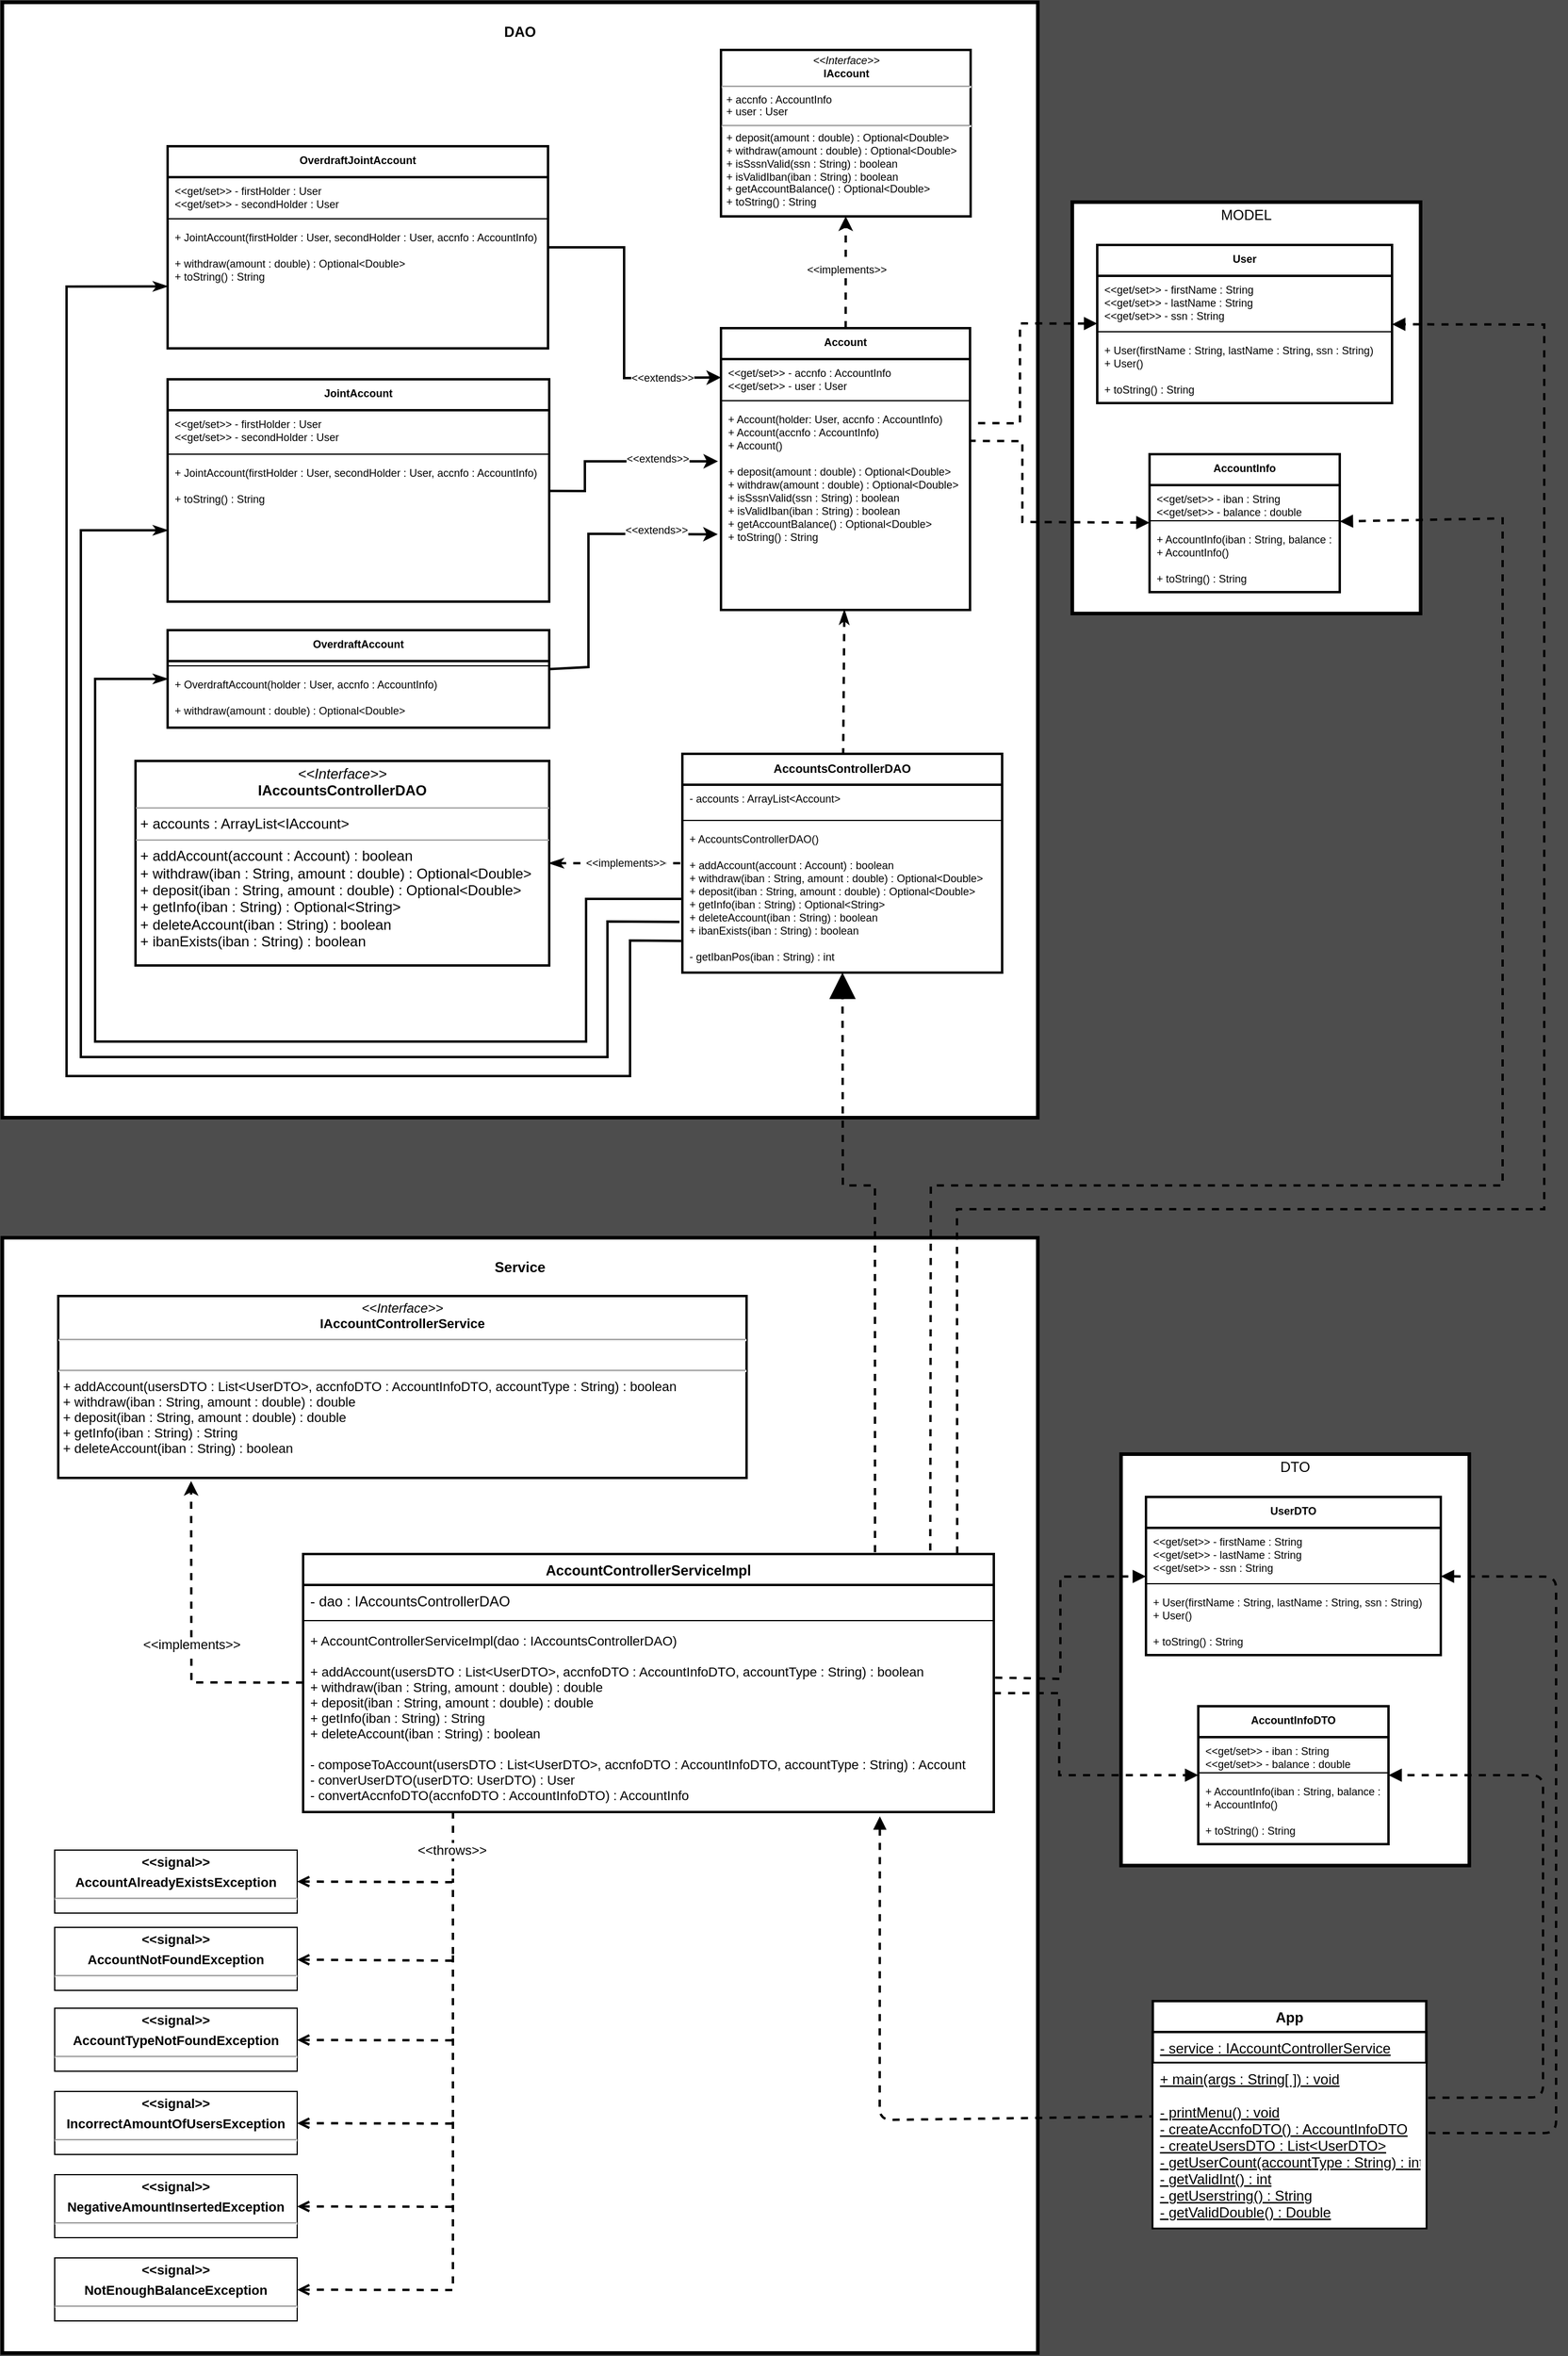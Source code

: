 <mxfile>
    <diagram id="LQdhCHWKUhrwh8P5VfjJ" name="Page-1">
        <mxGraphModel dx="848" dy="611" grid="0" gridSize="10" guides="1" tooltips="1" connect="1" arrows="1" fold="1" page="0" pageScale="1" pageWidth="827" pageHeight="1169" background="#4D4D4D" math="0" shadow="0">
            <root>
                <mxCell id="0"/>
                <mxCell id="1" parent="0"/>
                <mxCell id="64" value="&lt;p style=&quot;margin: 0px ; margin-top: 4px ; text-align: center&quot;&gt;MODEL&lt;/p&gt;" style="verticalAlign=top;align=left;overflow=fill;fontSize=12;fontFamily=Helvetica;html=1;strokeWidth=3;rounded=0;fillColor=default;" parent="1" vertex="1">
                    <mxGeometry x="886" y="188" width="293" height="346" as="geometry"/>
                </mxCell>
                <mxCell id="63" value="&lt;p style=&quot;margin: 0px ; margin-top: 4px ; text-align: center&quot;&gt;&lt;br&gt;&lt;b&gt;DAO&lt;/b&gt;&lt;/p&gt;" style="verticalAlign=top;align=left;overflow=fill;fontSize=12;fontFamily=Helvetica;html=1;strokeWidth=3;rounded=0;fillColor=default;" parent="1" vertex="1">
                    <mxGeometry x="-14" y="20" width="871" height="938" as="geometry"/>
                </mxCell>
                <mxCell id="2" value="&lt;p style=&quot;margin: 4px 0px 0px ; text-align: center ; font-size: 9px&quot;&gt;&lt;i style=&quot;font-size: 9px&quot;&gt;&amp;lt;&amp;lt;Interface&amp;gt;&amp;gt;&lt;/i&gt;&lt;br style=&quot;font-size: 9px&quot;&gt;&lt;b style=&quot;font-size: 9px&quot;&gt;IAccount&lt;/b&gt;&lt;/p&gt;&lt;hr style=&quot;font-size: 9px&quot;&gt;&lt;p style=&quot;margin: 0px 0px 0px 4px ; font-size: 9px&quot;&gt;+ accnfo : AccountInfo&lt;br style=&quot;font-size: 9px&quot;&gt;+ user : User&lt;/p&gt;&lt;hr style=&quot;font-size: 9px&quot;&gt;&lt;p style=&quot;margin: 0px 0px 0px 4px ; font-size: 9px&quot;&gt;+ deposit(amount : double) : Optional&amp;lt;Double&amp;gt;&lt;br style=&quot;font-size: 9px&quot;&gt;+ withdraw(amount : double) : Optional&amp;lt;Double&amp;gt;&lt;/p&gt;&lt;p style=&quot;margin: 0px 0px 0px 4px ; font-size: 9px&quot;&gt;+ isSssnValid(ssn : String) : boolean&lt;/p&gt;&lt;p style=&quot;margin: 0px 0px 0px 4px ; font-size: 9px&quot;&gt;+ isValidIban(iban : String) : boolean&lt;/p&gt;&lt;p style=&quot;margin: 0px 0px 0px 4px ; font-size: 9px&quot;&gt;+ getAccountBalance() : Optional&amp;lt;Double&amp;gt;&lt;/p&gt;&lt;p style=&quot;margin: 0px 0px 0px 4px ; font-size: 9px&quot;&gt;+ toString() : String&lt;/p&gt;" style="verticalAlign=top;align=left;overflow=fill;fontSize=9;fontFamily=Helvetica;html=1;strokeWidth=2;rounded=0;" parent="1" vertex="1">
                    <mxGeometry x="590.5" y="60" width="210" height="140" as="geometry"/>
                </mxCell>
                <mxCell id="7" style="edgeStyle=none;html=1;fontSize=9;dashed=1;strokeWidth=2;rounded=0;" parent="1" source="3" target="2" edge="1">
                    <mxGeometry relative="1" as="geometry"/>
                </mxCell>
                <mxCell id="19" value="&amp;lt;&amp;lt;implements&amp;gt;&amp;gt;" style="edgeLabel;html=1;align=center;verticalAlign=middle;resizable=0;points=[];fontSize=9;rounded=0;" parent="7" vertex="1" connectable="0">
                    <mxGeometry x="0.352" y="-1" relative="1" as="geometry">
                        <mxPoint x="-1" y="14" as="offset"/>
                    </mxGeometry>
                </mxCell>
                <mxCell id="72" style="edgeStyle=none;html=1;fontSize=9;startArrow=classicThin;startFill=1;endArrow=none;endFill=0;strokeWidth=2;rounded=0;dashed=1;" parent="1" source="3" target="67" edge="1">
                    <mxGeometry relative="1" as="geometry"/>
                </mxCell>
                <mxCell id="3" value="Account" style="swimlane;fontStyle=1;align=center;verticalAlign=top;childLayout=stackLayout;horizontal=1;startSize=26;horizontalStack=0;resizeParent=1;resizeParentMax=0;resizeLast=0;collapsible=1;marginBottom=0;fontSize=9;strokeWidth=2;rounded=0;" parent="1" vertex="1">
                    <mxGeometry x="590.5" y="294" width="209.5" height="237" as="geometry"/>
                </mxCell>
                <mxCell id="4" value="&lt;&lt;get/set&gt;&gt; - accnfo : AccountInfo&#10;&lt;&lt;get/set&gt;&gt; - user : User" style="text;strokeColor=none;fillColor=none;align=left;verticalAlign=top;spacingLeft=4;spacingRight=4;overflow=hidden;rotatable=0;points=[[0,0.5],[1,0.5]];portConstraint=eastwest;fontSize=9;rounded=0;" parent="3" vertex="1">
                    <mxGeometry y="26" width="209.5" height="31" as="geometry"/>
                </mxCell>
                <mxCell id="5" value="" style="line;strokeWidth=1;fillColor=none;align=left;verticalAlign=middle;spacingTop=-1;spacingLeft=3;spacingRight=3;rotatable=0;labelPosition=right;points=[];portConstraint=eastwest;fontSize=9;rounded=0;" parent="3" vertex="1">
                    <mxGeometry y="57" width="209.5" height="8" as="geometry"/>
                </mxCell>
                <mxCell id="6" value="+ Account(holder: User, accnfo : AccountInfo)&#10;+ Account(accnfo : AccountInfo)&#10;+ Account()&#10;&#10;+ deposit(amount : double) : Optional&lt;Double&gt;&#10;+ withdraw(amount : double) : Optional&lt;Double&gt;&#10;+ isSssnValid(ssn : String) : boolean&#10;+ isValidIban(iban : String) : boolean&#10;+ getAccountBalance() : Optional&lt;Double&gt;&#10;+ toString() : String" style="text;strokeColor=none;fillColor=none;align=left;verticalAlign=top;spacingLeft=4;spacingRight=4;overflow=hidden;rotatable=0;points=[[0,0.5],[1,0.5]];portConstraint=eastwest;fontSize=9;rounded=0;" parent="3" vertex="1">
                    <mxGeometry y="65" width="209.5" height="172" as="geometry"/>
                </mxCell>
                <mxCell id="12" style="edgeStyle=none;html=1;fontSize=9;entryX=-0.013;entryY=0.63;entryDx=0;entryDy=0;entryPerimeter=0;strokeWidth=2;rounded=0;" parent="1" source="8" target="6" edge="1">
                    <mxGeometry relative="1" as="geometry">
                        <Array as="points">
                            <mxPoint x="479" y="579"/>
                            <mxPoint x="479" y="467"/>
                        </Array>
                    </mxGeometry>
                </mxCell>
                <mxCell id="20" value="&amp;lt;&amp;lt;extends&amp;gt;&amp;gt;" style="edgeLabel;html=1;align=center;verticalAlign=middle;resizable=0;points=[];fontSize=9;rounded=0;" parent="12" vertex="1" connectable="0">
                    <mxGeometry x="-0.248" y="-1" relative="1" as="geometry">
                        <mxPoint x="56" y="-53" as="offset"/>
                    </mxGeometry>
                </mxCell>
                <mxCell id="77" style="edgeStyle=none;html=1;fontSize=9;startArrow=classicThin;startFill=1;endArrow=none;endFill=0;entryX=0;entryY=0.5;entryDx=0;entryDy=0;strokeWidth=2;rounded=0;" parent="1" source="8" target="70" edge="1">
                    <mxGeometry relative="1" as="geometry">
                        <Array as="points">
                            <mxPoint x="64" y="589"/>
                            <mxPoint x="64" y="894"/>
                            <mxPoint x="477" y="894"/>
                            <mxPoint x="477" y="774"/>
                        </Array>
                    </mxGeometry>
                </mxCell>
                <mxCell id="8" value="OverdraftAccount" style="swimlane;fontStyle=1;align=center;verticalAlign=top;childLayout=stackLayout;horizontal=1;startSize=26;horizontalStack=0;resizeParent=1;resizeParentMax=0;resizeLast=0;collapsible=1;marginBottom=0;fontSize=9;strokeWidth=2;rounded=0;" parent="1" vertex="1">
                    <mxGeometry x="125" y="548" width="321" height="82" as="geometry"/>
                </mxCell>
                <mxCell id="10" value="" style="line;strokeWidth=1;fillColor=none;align=left;verticalAlign=middle;spacingTop=-1;spacingLeft=3;spacingRight=3;rotatable=0;labelPosition=right;points=[];portConstraint=eastwest;fontSize=9;rounded=0;" parent="8" vertex="1">
                    <mxGeometry y="26" width="321" height="8" as="geometry"/>
                </mxCell>
                <mxCell id="11" value="+ OverdraftAccount(holder : User, accnfo : AccountInfo)&#10;&#10;+ withdraw(amount : double) : Optional&lt;Double&gt;" style="text;strokeColor=none;fillColor=none;align=left;verticalAlign=top;spacingLeft=4;spacingRight=4;overflow=hidden;rotatable=0;points=[[0,0.5],[1,0.5]];portConstraint=eastwest;fontSize=9;rounded=0;" parent="8" vertex="1">
                    <mxGeometry y="34" width="321" height="48" as="geometry"/>
                </mxCell>
                <mxCell id="32" style="edgeStyle=none;html=1;fontSize=9;strokeWidth=2;rounded=0;" parent="1" source="28" edge="1">
                    <mxGeometry relative="1" as="geometry">
                        <mxPoint x="588" y="406" as="targetPoint"/>
                        <Array as="points">
                            <mxPoint x="476" y="431"/>
                            <mxPoint x="476" y="406"/>
                        </Array>
                    </mxGeometry>
                </mxCell>
                <mxCell id="33" value="&amp;lt;&amp;lt;extends&amp;gt;&amp;gt;" style="edgeLabel;html=1;align=center;verticalAlign=middle;resizable=0;points=[];fontSize=9;rounded=0;" parent="32" vertex="1" connectable="0">
                    <mxGeometry x="0.153" y="-1" relative="1" as="geometry">
                        <mxPoint x="19" y="-3" as="offset"/>
                    </mxGeometry>
                </mxCell>
                <mxCell id="28" value="JointAccount" style="swimlane;fontStyle=1;align=center;verticalAlign=top;childLayout=stackLayout;horizontal=1;startSize=26;horizontalStack=0;resizeParent=1;resizeParentMax=0;resizeLast=0;collapsible=1;marginBottom=0;fontSize=9;strokeWidth=2;rounded=0;" parent="1" vertex="1">
                    <mxGeometry x="125" y="337" width="321" height="187" as="geometry"/>
                </mxCell>
                <mxCell id="29" value="&lt;&lt;get/set&gt;&gt; - firstHolder : User&#10;&lt;&lt;get/set&gt;&gt; - secondHolder : User" style="text;strokeColor=none;fillColor=none;align=left;verticalAlign=top;spacingLeft=4;spacingRight=4;overflow=hidden;rotatable=0;points=[[0,0.5],[1,0.5]];portConstraint=eastwest;fontSize=9;rounded=0;" parent="28" vertex="1">
                    <mxGeometry y="26" width="321" height="33" as="geometry"/>
                </mxCell>
                <mxCell id="30" value="" style="line;strokeWidth=1;fillColor=none;align=left;verticalAlign=middle;spacingTop=-1;spacingLeft=3;spacingRight=3;rotatable=0;labelPosition=right;points=[];portConstraint=eastwest;fontSize=9;rounded=0;" parent="28" vertex="1">
                    <mxGeometry y="59" width="321" height="8" as="geometry"/>
                </mxCell>
                <mxCell id="31" value="+ JointAccount(firstHolder : User, secondHolder : User, accnfo : AccountInfo)&#10;&#10;+ toString() : String" style="text;strokeColor=none;fillColor=none;align=left;verticalAlign=top;spacingLeft=4;spacingRight=4;overflow=hidden;rotatable=0;points=[[0,0.5],[1,0.5]];portConstraint=eastwest;fontSize=9;rounded=0;" parent="28" vertex="1">
                    <mxGeometry y="67" width="321" height="120" as="geometry"/>
                </mxCell>
                <mxCell id="38" style="edgeStyle=none;html=1;fontSize=9;entryX=0;entryY=0.5;entryDx=0;entryDy=0;strokeWidth=2;rounded=0;" parent="1" source="34" target="4" edge="1">
                    <mxGeometry relative="1" as="geometry">
                        <Array as="points">
                            <mxPoint x="509" y="226"/>
                            <mxPoint x="509" y="336"/>
                        </Array>
                    </mxGeometry>
                </mxCell>
                <mxCell id="39" value="&amp;lt;&amp;lt;extends&amp;gt;&amp;gt;" style="edgeLabel;html=1;align=center;verticalAlign=middle;resizable=0;points=[];fontSize=9;rounded=0;" parent="38" vertex="1" connectable="0">
                    <mxGeometry x="0.26" y="2" relative="1" as="geometry">
                        <mxPoint x="30" y="13" as="offset"/>
                    </mxGeometry>
                </mxCell>
                <mxCell id="34" value="OverdraftJointAccount" style="swimlane;fontStyle=1;align=center;verticalAlign=top;childLayout=stackLayout;horizontal=1;startSize=26;horizontalStack=0;resizeParent=1;resizeParentMax=0;resizeLast=0;collapsible=1;marginBottom=0;fontSize=9;strokeWidth=2;rounded=0;" parent="1" vertex="1">
                    <mxGeometry x="125" y="141" width="320" height="170" as="geometry"/>
                </mxCell>
                <mxCell id="35" value="&lt;&lt;get/set&gt;&gt; - firstHolder : User&#10;&lt;&lt;get/set&gt;&gt; - secondHolder : User" style="text;strokeColor=none;fillColor=none;align=left;verticalAlign=top;spacingLeft=4;spacingRight=4;overflow=hidden;rotatable=0;points=[[0,0.5],[1,0.5]];portConstraint=eastwest;fontSize=9;rounded=0;" parent="34" vertex="1">
                    <mxGeometry y="26" width="320" height="31" as="geometry"/>
                </mxCell>
                <mxCell id="36" value="" style="line;strokeWidth=1;fillColor=none;align=left;verticalAlign=middle;spacingTop=-1;spacingLeft=3;spacingRight=3;rotatable=0;labelPosition=right;points=[];portConstraint=eastwest;fontSize=9;rounded=0;" parent="34" vertex="1">
                    <mxGeometry y="57" width="320" height="8" as="geometry"/>
                </mxCell>
                <mxCell id="37" value="+ JointAccount(firstHolder : User, secondHolder : User, accnfo : AccountInfo)&#10;&#10;+ withdraw(amount : double) : Optional&lt;Double&gt;&#10;+ toString() : String" style="text;strokeColor=none;fillColor=none;align=left;verticalAlign=top;spacingLeft=4;spacingRight=4;overflow=hidden;rotatable=0;points=[[0,0.5],[1,0.5]];portConstraint=eastwest;fontSize=9;rounded=0;" parent="34" vertex="1">
                    <mxGeometry y="65" width="320" height="105" as="geometry"/>
                </mxCell>
                <mxCell id="55" style="edgeStyle=none;html=1;fontSize=9;entryX=1.002;entryY=0.173;entryDx=0;entryDy=0;entryPerimeter=0;endArrow=none;endFill=0;startArrow=block;startFill=1;strokeWidth=2;rounded=0;dashed=1;" parent="1" source="51" target="6" edge="1">
                    <mxGeometry relative="1" as="geometry">
                        <Array as="points">
                            <mxPoint x="844" y="457"/>
                            <mxPoint x="844" y="389"/>
                        </Array>
                    </mxGeometry>
                </mxCell>
                <mxCell id="51" value="AccountInfo" style="swimlane;fontStyle=1;align=center;verticalAlign=top;childLayout=stackLayout;horizontal=1;startSize=26;horizontalStack=0;resizeParent=1;resizeParentMax=0;resizeLast=0;collapsible=1;marginBottom=0;fontSize=9;strokeWidth=2;rounded=0;" parent="1" vertex="1">
                    <mxGeometry x="951" y="400" width="160" height="116" as="geometry"/>
                </mxCell>
                <mxCell id="52" value="&lt;&lt;get/set&gt;&gt; - iban : String&#10;&lt;&lt;get/set&gt;&gt; - balance : double" style="text;strokeColor=none;fillColor=none;align=left;verticalAlign=top;spacingLeft=4;spacingRight=4;overflow=hidden;rotatable=0;points=[[0,0.5],[1,0.5]];portConstraint=eastwest;fontSize=9;rounded=0;" parent="51" vertex="1">
                    <mxGeometry y="26" width="160" height="26" as="geometry"/>
                </mxCell>
                <mxCell id="53" value="" style="line;strokeWidth=1;fillColor=none;align=left;verticalAlign=middle;spacingTop=-1;spacingLeft=3;spacingRight=3;rotatable=0;labelPosition=right;points=[];portConstraint=eastwest;fontSize=9;rounded=0;" parent="51" vertex="1">
                    <mxGeometry y="52" width="160" height="8" as="geometry"/>
                </mxCell>
                <mxCell id="54" value="+ AccountInfo(iban : String, balance : double)&#10;+ AccountInfo()&#10;&#10;+ toString() : String" style="text;strokeColor=none;fillColor=none;align=left;verticalAlign=top;spacingLeft=4;spacingRight=4;overflow=hidden;rotatable=0;points=[[0,0.5],[1,0.5]];portConstraint=eastwest;fontSize=9;rounded=0;" parent="51" vertex="1">
                    <mxGeometry y="60" width="160" height="56" as="geometry"/>
                </mxCell>
                <mxCell id="60" style="edgeStyle=none;html=1;fontSize=9;entryX=1.007;entryY=0.086;entryDx=0;entryDy=0;entryPerimeter=0;endArrow=none;endFill=0;startArrow=block;startFill=1;strokeWidth=2;rounded=0;dashed=1;" parent="1" source="56" target="6" edge="1">
                    <mxGeometry relative="1" as="geometry">
                        <Array as="points">
                            <mxPoint x="842" y="290"/>
                            <mxPoint x="842" y="374"/>
                        </Array>
                    </mxGeometry>
                </mxCell>
                <mxCell id="56" value="User" style="swimlane;fontStyle=1;align=center;verticalAlign=top;childLayout=stackLayout;horizontal=1;startSize=26;horizontalStack=0;resizeParent=1;resizeParentMax=0;resizeLast=0;collapsible=1;marginBottom=0;fontSize=9;strokeWidth=2;rounded=0;" parent="1" vertex="1">
                    <mxGeometry x="907" y="224" width="248" height="133" as="geometry"/>
                </mxCell>
                <mxCell id="57" value="&lt;&lt;get/set&gt;&gt; - firstName : String&#10;&lt;&lt;get/set&gt;&gt; - lastName : String&#10;&lt;&lt;get/set&gt;&gt; - ssn : String" style="text;strokeColor=none;fillColor=none;align=left;verticalAlign=top;spacingLeft=4;spacingRight=4;overflow=hidden;rotatable=0;points=[[0,0.5],[1,0.5]];portConstraint=eastwest;fontSize=9;rounded=0;" parent="56" vertex="1">
                    <mxGeometry y="26" width="248" height="43" as="geometry"/>
                </mxCell>
                <mxCell id="58" value="" style="line;strokeWidth=1;fillColor=none;align=left;verticalAlign=middle;spacingTop=-1;spacingLeft=3;spacingRight=3;rotatable=0;labelPosition=right;points=[];portConstraint=eastwest;fontSize=9;rounded=0;" parent="56" vertex="1">
                    <mxGeometry y="69" width="248" height="8" as="geometry"/>
                </mxCell>
                <mxCell id="59" value="+ User(firstName : String, lastName : String, ssn : String)&#10;+ User()&#10;&#10;+ toString() : String" style="text;strokeColor=none;fillColor=none;align=left;verticalAlign=top;spacingLeft=4;spacingRight=4;overflow=hidden;rotatable=0;points=[[0,0.5],[1,0.5]];portConstraint=eastwest;fontSize=9;rounded=0;" parent="56" vertex="1">
                    <mxGeometry y="77" width="248" height="56" as="geometry"/>
                </mxCell>
                <mxCell id="73" style="edgeStyle=none;html=1;fontSize=9;startArrow=classicThin;startFill=1;endArrow=none;endFill=0;dashed=1;strokeWidth=2;rounded=0;" parent="1" source="66" target="67" edge="1">
                    <mxGeometry relative="1" as="geometry"/>
                </mxCell>
                <mxCell id="74" value="&amp;lt;&amp;lt;implements&amp;gt;&amp;gt;" style="edgeLabel;html=1;align=center;verticalAlign=middle;resizable=0;points=[];fontSize=9;rounded=0;" parent="73" vertex="1" connectable="0">
                    <mxGeometry x="-0.127" y="1" relative="1" as="geometry">
                        <mxPoint x="15" y="1" as="offset"/>
                    </mxGeometry>
                </mxCell>
                <mxCell id="66" value="&lt;p style=&quot;margin: 0px ; margin-top: 4px ; text-align: center&quot;&gt;&lt;i&gt;&amp;lt;&amp;lt;Interface&amp;gt;&amp;gt;&lt;/i&gt;&lt;br&gt;&lt;b&gt;IAccountsControllerDAO&lt;/b&gt;&lt;/p&gt;&lt;hr size=&quot;1&quot;&gt;&lt;p style=&quot;margin: 0px ; margin-left: 4px&quot;&gt;+ accounts : ArrayList&amp;lt;IAccount&amp;gt;&lt;/p&gt;&lt;hr size=&quot;1&quot;&gt;&lt;p style=&quot;margin: 0px ; margin-left: 4px&quot;&gt;+ addAccount(account : Account) : boolean&lt;/p&gt;&lt;p style=&quot;margin: 0px 0px 0px 4px&quot;&gt;+ withdraw(iban : String, amount : double) : Optional&amp;lt;Double&amp;gt;&lt;/p&gt;&lt;p style=&quot;margin: 0px 0px 0px 4px&quot;&gt;+ deposit(iban : String, amount : double) : Optional&amp;lt;Double&amp;gt;&lt;/p&gt;&lt;p style=&quot;margin: 0px 0px 0px 4px&quot;&gt;+ getInfo(iban : String) : Optional&amp;lt;String&amp;gt;&lt;/p&gt;&lt;p style=&quot;margin: 0px 0px 0px 4px&quot;&gt;+ deleteAccount(iban : String) : boolean&lt;/p&gt;&lt;p style=&quot;margin: 0px 0px 0px 4px&quot;&gt;+ ibanExists(iban : String) : boolean&lt;/p&gt;" style="verticalAlign=top;align=left;overflow=fill;fontSize=12;fontFamily=Helvetica;html=1;strokeWidth=2;rounded=0;" parent="1" vertex="1">
                    <mxGeometry x="98" y="658" width="348" height="172" as="geometry"/>
                </mxCell>
                <mxCell id="67" value="AccountsControllerDAO" style="swimlane;fontStyle=1;align=center;verticalAlign=top;childLayout=stackLayout;horizontal=1;startSize=26;horizontalStack=0;resizeParent=1;resizeParentMax=0;resizeLast=0;collapsible=1;marginBottom=0;fontSize=10;strokeWidth=2;rounded=0;" parent="1" vertex="1">
                    <mxGeometry x="558" y="652" width="269" height="184" as="geometry">
                        <mxRectangle x="558" y="652" width="143" height="26" as="alternateBounds"/>
                    </mxGeometry>
                </mxCell>
                <mxCell id="68" value="- accounts : ArrayList&lt;Account&gt;" style="text;strokeColor=none;fillColor=none;align=left;verticalAlign=top;spacingLeft=4;spacingRight=4;overflow=hidden;rotatable=0;points=[[0,0.5],[1,0.5]];portConstraint=eastwest;fontSize=9;rounded=0;" parent="67" vertex="1">
                    <mxGeometry y="26" width="269" height="26" as="geometry"/>
                </mxCell>
                <mxCell id="69" value="" style="line;strokeWidth=1;fillColor=none;align=left;verticalAlign=middle;spacingTop=-1;spacingLeft=3;spacingRight=3;rotatable=0;labelPosition=right;points=[];portConstraint=eastwest;fontSize=9;rounded=0;" parent="67" vertex="1">
                    <mxGeometry y="52" width="269" height="8" as="geometry"/>
                </mxCell>
                <mxCell id="70" value="+ AccountsControllerDAO()&#10;&#10;+ addAccount(account : Account) : boolean&#10;+ withdraw(iban : String, amount : double) : Optional&lt;Double&gt;&#10;+ deposit(iban : String, amount : double) : Optional&lt;Double&gt;&#10;+ getInfo(iban : String) : Optional&lt;String&gt;&#10;+ deleteAccount(iban : String) : boolean&#10;+ ibanExists(iban : String) : boolean&#10;&#10;- getIbanPos(iban : String) : int" style="text;strokeColor=none;fillColor=none;align=left;verticalAlign=top;spacingLeft=4;spacingRight=4;overflow=hidden;rotatable=0;points=[[0,0.5],[1,0.5]];portConstraint=eastwest;fontSize=9;rounded=0;" parent="67" vertex="1">
                    <mxGeometry y="60" width="269" height="124" as="geometry"/>
                </mxCell>
                <mxCell id="75" style="edgeStyle=none;html=1;fontSize=9;startArrow=classicThin;startFill=1;endArrow=none;endFill=0;entryX=-0.004;entryY=0.785;entryDx=0;entryDy=0;entryPerimeter=0;strokeWidth=2;rounded=0;" parent="1" source="37" target="70" edge="1">
                    <mxGeometry relative="1" as="geometry">
                        <mxPoint x="-122.244" y="242.346" as="targetPoint"/>
                        <Array as="points">
                            <mxPoint x="40" y="259"/>
                            <mxPoint x="40" y="923"/>
                            <mxPoint x="285" y="923"/>
                            <mxPoint x="514" y="923"/>
                            <mxPoint x="514" y="809"/>
                        </Array>
                    </mxGeometry>
                </mxCell>
                <mxCell id="76" style="edgeStyle=none;html=1;fontSize=9;startArrow=classicThin;startFill=1;endArrow=none;endFill=0;entryX=-0.009;entryY=0.656;entryDx=0;entryDy=0;entryPerimeter=0;strokeWidth=2;rounded=0;" parent="1" source="31" target="70" edge="1">
                    <mxGeometry relative="1" as="geometry">
                        <Array as="points">
                            <mxPoint x="52" y="464"/>
                            <mxPoint x="52" y="907"/>
                            <mxPoint x="495" y="907"/>
                            <mxPoint x="495" y="793"/>
                        </Array>
                    </mxGeometry>
                </mxCell>
                <mxCell id="78" value="&lt;p style=&quot;margin: 0px ; margin-top: 4px ; text-align: center&quot;&gt;DTO&lt;/p&gt;" style="verticalAlign=top;align=left;overflow=fill;fontSize=12;fontFamily=Helvetica;html=1;strokeWidth=3;rounded=0;fillColor=default;" parent="1" vertex="1">
                    <mxGeometry x="927" y="1241" width="293" height="346" as="geometry"/>
                </mxCell>
                <mxCell id="79" value="AccountInfoDTO" style="swimlane;fontStyle=1;align=center;verticalAlign=top;childLayout=stackLayout;horizontal=1;startSize=26;horizontalStack=0;resizeParent=1;resizeParentMax=0;resizeLast=0;collapsible=1;marginBottom=0;fontSize=9;strokeWidth=2;rounded=0;" parent="1" vertex="1">
                    <mxGeometry x="992" y="1453" width="160" height="116" as="geometry"/>
                </mxCell>
                <mxCell id="80" value="&lt;&lt;get/set&gt;&gt; - iban : String&#10;&lt;&lt;get/set&gt;&gt; - balance : double" style="text;strokeColor=none;fillColor=none;align=left;verticalAlign=top;spacingLeft=4;spacingRight=4;overflow=hidden;rotatable=0;points=[[0,0.5],[1,0.5]];portConstraint=eastwest;fontSize=9;rounded=0;" parent="79" vertex="1">
                    <mxGeometry y="26" width="160" height="26" as="geometry"/>
                </mxCell>
                <mxCell id="81" value="" style="line;strokeWidth=1;fillColor=none;align=left;verticalAlign=middle;spacingTop=-1;spacingLeft=3;spacingRight=3;rotatable=0;labelPosition=right;points=[];portConstraint=eastwest;fontSize=9;rounded=0;" parent="79" vertex="1">
                    <mxGeometry y="52" width="160" height="8" as="geometry"/>
                </mxCell>
                <mxCell id="82" value="+ AccountInfo(iban : String, balance : double)&#10;+ AccountInfo()&#10;&#10;+ toString() : String" style="text;strokeColor=none;fillColor=none;align=left;verticalAlign=top;spacingLeft=4;spacingRight=4;overflow=hidden;rotatable=0;points=[[0,0.5],[1,0.5]];portConstraint=eastwest;fontSize=9;rounded=0;" parent="79" vertex="1">
                    <mxGeometry y="60" width="160" height="56" as="geometry"/>
                </mxCell>
                <mxCell id="83" value="UserDTO" style="swimlane;fontStyle=1;align=center;verticalAlign=top;childLayout=stackLayout;horizontal=1;startSize=26;horizontalStack=0;resizeParent=1;resizeParentMax=0;resizeLast=0;collapsible=1;marginBottom=0;fontSize=9;strokeWidth=2;rounded=0;" parent="1" vertex="1">
                    <mxGeometry x="948" y="1277" width="248" height="133" as="geometry"/>
                </mxCell>
                <mxCell id="84" value="&lt;&lt;get/set&gt;&gt; - firstName : String&#10;&lt;&lt;get/set&gt;&gt; - lastName : String&#10;&lt;&lt;get/set&gt;&gt; - ssn : String" style="text;strokeColor=none;fillColor=none;align=left;verticalAlign=top;spacingLeft=4;spacingRight=4;overflow=hidden;rotatable=0;points=[[0,0.5],[1,0.5]];portConstraint=eastwest;fontSize=9;rounded=0;" parent="83" vertex="1">
                    <mxGeometry y="26" width="248" height="43" as="geometry"/>
                </mxCell>
                <mxCell id="85" value="" style="line;strokeWidth=1;fillColor=none;align=left;verticalAlign=middle;spacingTop=-1;spacingLeft=3;spacingRight=3;rotatable=0;labelPosition=right;points=[];portConstraint=eastwest;fontSize=9;rounded=0;" parent="83" vertex="1">
                    <mxGeometry y="69" width="248" height="8" as="geometry"/>
                </mxCell>
                <mxCell id="86" value="+ User(firstName : String, lastName : String, ssn : String)&#10;+ User()&#10;&#10;+ toString() : String" style="text;strokeColor=none;fillColor=none;align=left;verticalAlign=top;spacingLeft=4;spacingRight=4;overflow=hidden;rotatable=0;points=[[0,0.5],[1,0.5]];portConstraint=eastwest;fontSize=9;rounded=0;" parent="83" vertex="1">
                    <mxGeometry y="77" width="248" height="56" as="geometry"/>
                </mxCell>
                <mxCell id="87" value="&lt;p style=&quot;margin: 0px ; margin-top: 4px ; text-align: center&quot;&gt;&lt;br&gt;&lt;b&gt;Service&lt;/b&gt;&lt;/p&gt;" style="verticalAlign=top;align=left;overflow=fill;fontSize=12;fontFamily=Helvetica;html=1;strokeWidth=3;rounded=0;fillColor=default;" parent="1" vertex="1">
                    <mxGeometry x="-14" y="1059" width="871" height="938" as="geometry"/>
                </mxCell>
                <mxCell id="91" value="&lt;p style=&quot;margin: 4px 0px 0px; text-align: center; font-size: 11px;&quot;&gt;&lt;i style=&quot;font-size: 11px;&quot;&gt;&amp;lt;&amp;lt;Interface&amp;gt;&amp;gt;&lt;/i&gt;&lt;br style=&quot;font-size: 11px;&quot;&gt;&lt;b style=&quot;font-size: 11px;&quot;&gt;IAccountControllerService&lt;/b&gt;&lt;/p&gt;&lt;hr style=&quot;font-size: 11px;&quot;&gt;&lt;p style=&quot;margin: 0px 0px 0px 4px; font-size: 11px;&quot;&gt;&lt;br style=&quot;font-size: 11px;&quot;&gt;&lt;/p&gt;&lt;hr style=&quot;font-size: 11px;&quot;&gt;&lt;p style=&quot;margin: 0px 0px 0px 4px; font-size: 11px;&quot;&gt;+ addAccount(usersDTO : List&amp;lt;UserDTO&amp;gt;, accnfoDTO : AccountInfoDTO, accountType : String) : boolean&lt;/p&gt;&lt;p style=&quot;margin: 0px 0px 0px 4px; font-size: 11px;&quot;&gt;+ withdraw(iban : String, amount : double) : double&lt;/p&gt;&lt;p style=&quot;margin: 0px 0px 0px 4px; font-size: 11px;&quot;&gt;+ deposit(iban : String, amount : double) : double&lt;/p&gt;&lt;p style=&quot;margin: 0px 0px 0px 4px; font-size: 11px;&quot;&gt;+ getInfo(iban : String) : String&lt;/p&gt;&lt;p style=&quot;margin: 0px 0px 0px 4px; font-size: 11px;&quot;&gt;+ deleteAccount(iban : String) : boolean&lt;br style=&quot;font-size: 11px;&quot;&gt;&lt;/p&gt;" style="verticalAlign=top;align=left;overflow=fill;fontSize=11;fontFamily=Helvetica;html=1;strokeWidth=2;rounded=0;" parent="1" vertex="1">
                    <mxGeometry x="33" y="1108" width="579" height="153" as="geometry"/>
                </mxCell>
                <mxCell id="96" style="edgeStyle=none;html=1;dashed=1;entryX=0.193;entryY=1.017;entryDx=0;entryDy=0;entryPerimeter=0;strokeWidth=2;rounded=0;" parent="1" source="92" target="91" edge="1">
                    <mxGeometry relative="1" as="geometry">
                        <Array as="points">
                            <mxPoint x="145" y="1433"/>
                        </Array>
                    </mxGeometry>
                </mxCell>
                <mxCell id="97" value="&amp;lt;&amp;lt;implements&amp;gt;&amp;gt;" style="edgeLabel;html=1;align=center;verticalAlign=middle;resizable=0;points=[];horizontal=1;rounded=0;" parent="96" vertex="1" connectable="0">
                    <mxGeometry x="0.15" y="-2" relative="1" as="geometry">
                        <mxPoint x="-2" y="25" as="offset"/>
                    </mxGeometry>
                </mxCell>
                <mxCell id="98" style="edgeStyle=none;html=1;exitX=0.828;exitY=-0.007;exitDx=0;exitDy=0;exitPerimeter=0;endArrow=block;endFill=1;endSize=17;dashed=1;targetPerimeterSpacing=0;jumpSize=6;strokeWidth=2;rounded=0;" parent="1" source="92" target="67" edge="1">
                    <mxGeometry relative="1" as="geometry">
                        <Array as="points">
                            <mxPoint x="720" y="1015"/>
                            <mxPoint x="693" y="1015"/>
                        </Array>
                    </mxGeometry>
                </mxCell>
                <mxCell id="100" style="edgeStyle=none;html=1;exitX=1.002;exitY=0.28;exitDx=0;exitDy=0;exitPerimeter=0;strokeWidth=2;endArrow=block;endFill=1;rounded=0;dashed=1;" parent="1" source="95" target="83" edge="1">
                    <mxGeometry relative="1" as="geometry">
                        <mxPoint x="824" y="1385" as="sourcePoint"/>
                        <Array as="points">
                            <mxPoint x="876" y="1430"/>
                            <mxPoint x="876" y="1344"/>
                        </Array>
                    </mxGeometry>
                </mxCell>
                <mxCell id="101" style="edgeStyle=none;html=1;exitX=1;exitY=0.363;exitDx=0;exitDy=0;exitPerimeter=0;strokeWidth=2;endArrow=block;endFill=1;rounded=0;dashed=1;" parent="1" source="95" target="79" edge="1">
                    <mxGeometry relative="1" as="geometry">
                        <Array as="points">
                            <mxPoint x="875" y="1442"/>
                            <mxPoint x="875" y="1511"/>
                        </Array>
                    </mxGeometry>
                </mxCell>
                <mxCell id="122" style="edgeStyle=none;html=1;fontSize=11;startArrow=none;startFill=0;endArrow=block;endFill=1;exitX=0.947;exitY=-0.002;exitDx=0;exitDy=0;exitPerimeter=0;strokeWidth=2;rounded=0;dashed=1;" parent="1" source="92" target="56" edge="1">
                    <mxGeometry relative="1" as="geometry">
                        <Array as="points">
                            <mxPoint x="789" y="1035"/>
                            <mxPoint x="1283" y="1035"/>
                            <mxPoint x="1283" y="291"/>
                        </Array>
                    </mxGeometry>
                </mxCell>
                <mxCell id="123" style="edgeStyle=none;html=1;fontSize=11;startArrow=none;startFill=0;endArrow=block;endFill=1;exitX=0.908;exitY=-0.014;exitDx=0;exitDy=0;exitPerimeter=0;strokeWidth=2;rounded=0;dashed=1;" parent="1" source="92" target="51" edge="1">
                    <mxGeometry relative="1" as="geometry">
                        <Array as="points">
                            <mxPoint x="767" y="1015"/>
                            <mxPoint x="1248" y="1015"/>
                            <mxPoint x="1248" y="454"/>
                        </Array>
                    </mxGeometry>
                </mxCell>
                <mxCell id="129" style="edgeStyle=none;html=1;fontSize=12;startArrow=block;startFill=1;endArrow=none;endFill=0;exitX=0.835;exitY=1.023;exitDx=0;exitDy=0;exitPerimeter=0;dashed=1;strokeWidth=2;" edge="1" parent="1" source="95" target="124">
                    <mxGeometry relative="1" as="geometry">
                        <Array as="points">
                            <mxPoint x="724" y="1801"/>
                        </Array>
                    </mxGeometry>
                </mxCell>
                <mxCell id="92" value="AccountControllerServiceImpl" style="swimlane;fontStyle=1;align=center;verticalAlign=top;childLayout=stackLayout;horizontal=1;startSize=26;horizontalStack=0;resizeParent=1;resizeParentMax=0;resizeLast=0;collapsible=1;marginBottom=0;fontSize=12;strokeWidth=2;rounded=0;" parent="1" vertex="1">
                    <mxGeometry x="239" y="1325" width="581" height="217" as="geometry"/>
                </mxCell>
                <mxCell id="93" value="- dao : IAccountsControllerDAO" style="text;strokeColor=none;fillColor=none;align=left;verticalAlign=top;spacingLeft=4;spacingRight=4;overflow=hidden;rotatable=0;points=[[0,0.5],[1,0.5]];portConstraint=eastwest;fontSize=12;rounded=0;" parent="92" vertex="1">
                    <mxGeometry y="26" width="581" height="26" as="geometry"/>
                </mxCell>
                <mxCell id="94" value="" style="line;strokeWidth=1;fillColor=none;align=left;verticalAlign=middle;spacingTop=-1;spacingLeft=3;spacingRight=3;rotatable=0;labelPosition=right;points=[];portConstraint=eastwest;fontSize=9;rounded=0;" parent="92" vertex="1">
                    <mxGeometry y="52" width="581" height="8" as="geometry"/>
                </mxCell>
                <mxCell id="95" value="+ AccountControllerServiceImpl(dao : IAccountsControllerDAO)&#10;&#10;+ addAccount(usersDTO : List&lt;UserDTO&gt;, accnfoDTO : AccountInfoDTO, accountType : String) : boolean&#10;+ withdraw(iban : String, amount : double) : double&#10;+ deposit(iban : String, amount : double) : double&#10;+ getInfo(iban : String) : String&#10;+ deleteAccount(iban : String) : boolean&#10;&#10;- composeToAccount(usersDTO : List&lt;UserDTO&gt;, accnfoDTO : AccountInfoDTO, accountType : String) : Account&#10;- converUserDTO(userDTO: UserDTO) : User&#10;- convertAccnfoDTO(accnfoDTO : AccountInfoDTO) : AccountInfo" style="text;strokeColor=none;fillColor=none;align=left;verticalAlign=top;spacingLeft=4;spacingRight=4;overflow=hidden;rotatable=0;points=[[0,0.5],[1,0.5]];portConstraint=eastwest;fontSize=11;rounded=0;" parent="92" vertex="1">
                    <mxGeometry y="60" width="581" height="157" as="geometry"/>
                </mxCell>
                <mxCell id="110" style="edgeStyle=none;html=1;fontSize=11;exitX=1;exitY=0.5;exitDx=0;exitDy=0;entryX=0.217;entryY=1;entryDx=0;entryDy=0;entryPerimeter=0;dashed=1;endArrow=none;endFill=0;startArrow=open;startFill=0;strokeWidth=2;rounded=0;" parent="1" source="104" target="95" edge="1">
                    <mxGeometry relative="1" as="geometry">
                        <mxPoint x="-67.186" y="1610.0" as="targetPoint"/>
                        <Array as="points">
                            <mxPoint x="365" y="1601"/>
                        </Array>
                    </mxGeometry>
                </mxCell>
                <mxCell id="121" value="&amp;lt;&amp;lt;throws&amp;gt;&amp;gt;" style="edgeLabel;html=1;align=center;verticalAlign=middle;resizable=0;points=[];fontSize=11;rounded=0;" parent="110" vertex="1" connectable="0">
                    <mxGeometry x="0.685" y="2" relative="1" as="geometry">
                        <mxPoint x="1" y="2" as="offset"/>
                    </mxGeometry>
                </mxCell>
                <mxCell id="104" value="&lt;p style=&quot;margin: 4px 0px 0px ; text-align: center&quot;&gt;&lt;b&gt;&amp;lt;&amp;lt;signal&amp;gt;&amp;gt;&lt;/b&gt;&lt;/p&gt;&lt;p style=&quot;margin: 4px 0px 0px ; text-align: center&quot;&gt;&lt;b&gt;AccountAlreadyExistsException&lt;/b&gt;&lt;br&gt;&lt;/p&gt;&lt;hr style=&quot;font-size: 11px&quot;&gt;&lt;p style=&quot;margin: 0px 0px 0px 4px ; font-size: 11px&quot;&gt;&lt;br style=&quot;font-size: 11px&quot;&gt;&lt;/p&gt;&lt;hr style=&quot;font-size: 11px&quot;&gt;&lt;p style=&quot;margin: 0px 0px 0px 4px ; font-size: 11px&quot;&gt;&lt;br&gt;&lt;/p&gt;" style="verticalAlign=top;align=left;overflow=fill;fontSize=11;fontFamily=Helvetica;html=1;rounded=0;" parent="1" vertex="1">
                    <mxGeometry x="30" y="1574" width="204" height="53" as="geometry"/>
                </mxCell>
                <mxCell id="111" value="&lt;p style=&quot;margin: 4px 0px 0px ; text-align: center&quot;&gt;&lt;b&gt;&amp;lt;&amp;lt;signal&amp;gt;&amp;gt;&lt;/b&gt;&lt;/p&gt;&lt;p style=&quot;margin: 4px 0px 0px ; text-align: center&quot;&gt;&lt;b&gt;AccountNotFoundException&lt;/b&gt;&lt;br&gt;&lt;/p&gt;&lt;hr style=&quot;font-size: 11px&quot;&gt;&lt;p style=&quot;margin: 0px 0px 0px 4px ; font-size: 11px&quot;&gt;&lt;br style=&quot;font-size: 11px&quot;&gt;&lt;/p&gt;&lt;hr style=&quot;font-size: 11px&quot;&gt;&lt;p style=&quot;margin: 0px 0px 0px 4px ; font-size: 11px&quot;&gt;&lt;br&gt;&lt;/p&gt;" style="verticalAlign=top;align=left;overflow=fill;fontSize=11;fontFamily=Helvetica;html=1;rounded=0;" parent="1" vertex="1">
                    <mxGeometry x="30" y="1639" width="204" height="53" as="geometry"/>
                </mxCell>
                <mxCell id="112" value="&lt;p style=&quot;margin: 4px 0px 0px ; text-align: center&quot;&gt;&lt;b&gt;&amp;lt;&amp;lt;signal&amp;gt;&amp;gt;&lt;/b&gt;&lt;/p&gt;&lt;p style=&quot;margin: 4px 0px 0px ; text-align: center&quot;&gt;&lt;b&gt;AccountTypeNotFoundException&lt;/b&gt;&lt;br&gt;&lt;/p&gt;&lt;hr style=&quot;font-size: 11px&quot;&gt;&lt;p style=&quot;margin: 0px 0px 0px 4px ; font-size: 11px&quot;&gt;&lt;br style=&quot;font-size: 11px&quot;&gt;&lt;/p&gt;&lt;hr style=&quot;font-size: 11px&quot;&gt;&lt;p style=&quot;margin: 0px 0px 0px 4px ; font-size: 11px&quot;&gt;&lt;br&gt;&lt;/p&gt;" style="verticalAlign=top;align=left;overflow=fill;fontSize=11;fontFamily=Helvetica;html=1;rounded=0;" parent="1" vertex="1">
                    <mxGeometry x="30" y="1707" width="204" height="53" as="geometry"/>
                </mxCell>
                <mxCell id="113" value="&lt;p style=&quot;margin: 4px 0px 0px ; text-align: center&quot;&gt;&lt;b&gt;&amp;lt;&amp;lt;signal&amp;gt;&amp;gt;&lt;/b&gt;&lt;/p&gt;&lt;p style=&quot;margin: 4px 0px 0px ; text-align: center&quot;&gt;&lt;b&gt;IncorrectAmountOfUsersException&lt;/b&gt;&lt;br&gt;&lt;/p&gt;&lt;hr style=&quot;font-size: 11px&quot;&gt;&lt;p style=&quot;margin: 0px 0px 0px 4px ; font-size: 11px&quot;&gt;&lt;br style=&quot;font-size: 11px&quot;&gt;&lt;/p&gt;&lt;hr style=&quot;font-size: 11px&quot;&gt;&lt;p style=&quot;margin: 0px 0px 0px 4px ; font-size: 11px&quot;&gt;&lt;br&gt;&lt;/p&gt;" style="verticalAlign=top;align=left;overflow=fill;fontSize=11;fontFamily=Helvetica;html=1;rounded=0;" parent="1" vertex="1">
                    <mxGeometry x="30" y="1777" width="204" height="53" as="geometry"/>
                </mxCell>
                <mxCell id="114" value="&lt;p style=&quot;margin: 4px 0px 0px ; text-align: center&quot;&gt;&lt;b&gt;&amp;lt;&amp;lt;signal&amp;gt;&amp;gt;&lt;/b&gt;&lt;/p&gt;&lt;p style=&quot;margin: 4px 0px 0px ; text-align: center&quot;&gt;&lt;b&gt;NegativeAmountInsertedException&lt;/b&gt;&lt;br&gt;&lt;/p&gt;&lt;hr style=&quot;font-size: 11px&quot;&gt;&lt;p style=&quot;margin: 0px 0px 0px 4px ; font-size: 11px&quot;&gt;&lt;br style=&quot;font-size: 11px&quot;&gt;&lt;/p&gt;&lt;hr style=&quot;font-size: 11px&quot;&gt;&lt;p style=&quot;margin: 0px 0px 0px 4px ; font-size: 11px&quot;&gt;&lt;br&gt;&lt;/p&gt;" style="verticalAlign=top;align=left;overflow=fill;fontSize=11;fontFamily=Helvetica;html=1;rounded=0;" parent="1" vertex="1">
                    <mxGeometry x="30" y="1847" width="204" height="53" as="geometry"/>
                </mxCell>
                <mxCell id="115" value="&lt;p style=&quot;margin: 4px 0px 0px ; text-align: center&quot;&gt;&lt;b&gt;&amp;lt;&amp;lt;signal&amp;gt;&amp;gt;&lt;/b&gt;&lt;/p&gt;&lt;p style=&quot;margin: 4px 0px 0px ; text-align: center&quot;&gt;&lt;b&gt;NotEnoughBalanceException&lt;/b&gt;&lt;br&gt;&lt;/p&gt;&lt;hr style=&quot;font-size: 11px&quot;&gt;&lt;p style=&quot;margin: 0px 0px 0px 4px ; font-size: 11px&quot;&gt;&lt;br style=&quot;font-size: 11px&quot;&gt;&lt;/p&gt;&lt;hr style=&quot;font-size: 11px&quot;&gt;&lt;p style=&quot;margin: 0px 0px 0px 4px ; font-size: 11px&quot;&gt;&lt;br&gt;&lt;/p&gt;" style="verticalAlign=top;align=left;overflow=fill;fontSize=11;fontFamily=Helvetica;html=1;rounded=0;" parent="1" vertex="1">
                    <mxGeometry x="30" y="1917" width="204" height="53" as="geometry"/>
                </mxCell>
                <mxCell id="116" style="edgeStyle=none;html=1;fontSize=11;dashed=1;endArrow=none;endFill=0;startArrow=open;startFill=0;strokeWidth=2;rounded=0;" parent="1" source="111" edge="1">
                    <mxGeometry relative="1" as="geometry">
                        <mxPoint x="365" y="1598" as="targetPoint"/>
                        <mxPoint x="234" y="1600.5" as="sourcePoint"/>
                        <Array as="points">
                            <mxPoint x="365" y="1667"/>
                            <mxPoint x="365" y="1637"/>
                        </Array>
                    </mxGeometry>
                </mxCell>
                <mxCell id="117" style="edgeStyle=none;html=1;fontSize=11;dashed=1;endArrow=none;endFill=0;startArrow=open;startFill=0;strokeWidth=2;rounded=0;" parent="1" source="112" edge="1">
                    <mxGeometry relative="1" as="geometry">
                        <mxPoint x="365" y="1662" as="targetPoint"/>
                        <mxPoint x="234" y="1666.157" as="sourcePoint"/>
                        <Array as="points">
                            <mxPoint x="365" y="1734"/>
                        </Array>
                    </mxGeometry>
                </mxCell>
                <mxCell id="118" style="edgeStyle=none;html=1;fontSize=11;dashed=1;endArrow=none;endFill=0;startArrow=open;startFill=0;strokeWidth=2;rounded=0;" parent="1" source="113" edge="1">
                    <mxGeometry relative="1" as="geometry">
                        <mxPoint x="365" y="1732" as="targetPoint"/>
                        <mxPoint x="234" y="1666.157" as="sourcePoint"/>
                        <Array as="points">
                            <mxPoint x="365" y="1804"/>
                        </Array>
                    </mxGeometry>
                </mxCell>
                <mxCell id="119" style="edgeStyle=none;html=1;fontSize=11;dashed=1;endArrow=none;endFill=0;startArrow=open;startFill=0;strokeWidth=2;rounded=0;" parent="1" source="114" edge="1">
                    <mxGeometry relative="1" as="geometry">
                        <mxPoint x="365" y="1801" as="targetPoint"/>
                        <mxPoint x="234" y="1666.157" as="sourcePoint"/>
                        <Array as="points">
                            <mxPoint x="365" y="1874"/>
                        </Array>
                    </mxGeometry>
                </mxCell>
                <mxCell id="120" style="edgeStyle=none;html=1;fontSize=11;dashed=1;endArrow=none;endFill=0;startArrow=open;startFill=0;strokeWidth=2;rounded=0;" parent="1" source="115" edge="1">
                    <mxGeometry relative="1" as="geometry">
                        <mxPoint x="365" y="1868" as="targetPoint"/>
                        <mxPoint x="234" y="1666.157" as="sourcePoint"/>
                        <Array as="points">
                            <mxPoint x="365" y="1944"/>
                            <mxPoint x="365" y="1910"/>
                        </Array>
                    </mxGeometry>
                </mxCell>
                <mxCell id="130" style="edgeStyle=none;html=1;dashed=1;fontSize=12;startArrow=none;startFill=0;endArrow=block;endFill=1;strokeWidth=2;exitX=1.008;exitY=0.424;exitDx=0;exitDy=0;exitPerimeter=0;" edge="1" parent="1" source="127" target="83">
                    <mxGeometry relative="1" as="geometry">
                        <Array as="points">
                            <mxPoint x="1293" y="1812"/>
                            <mxPoint x="1293" y="1344"/>
                        </Array>
                    </mxGeometry>
                </mxCell>
                <mxCell id="131" style="edgeStyle=none;html=1;dashed=1;fontSize=12;startArrow=none;startFill=0;endArrow=block;endFill=1;strokeWidth=2;exitX=1.007;exitY=0.211;exitDx=0;exitDy=0;exitPerimeter=0;" edge="1" parent="1" source="127" target="79">
                    <mxGeometry relative="1" as="geometry">
                        <Array as="points">
                            <mxPoint x="1282" y="1782"/>
                            <mxPoint x="1282" y="1511"/>
                        </Array>
                    </mxGeometry>
                </mxCell>
                <mxCell id="124" value="App" style="swimlane;fontStyle=1;align=center;verticalAlign=top;childLayout=stackLayout;horizontal=1;startSize=26;horizontalStack=0;resizeParent=1;resizeParentMax=0;resizeLast=0;collapsible=1;marginBottom=0;fontSize=12;strokeWidth=2;rounded=0;" vertex="1" parent="1">
                    <mxGeometry x="953.75" y="1701" width="230" height="191" as="geometry"/>
                </mxCell>
                <mxCell id="125" value="- service : IAccountControllerService" style="text;strokeColor=default;fillColor=default;align=left;verticalAlign=top;spacingLeft=4;spacingRight=4;overflow=hidden;rotatable=0;points=[[0,0.5],[1,0.5]];portConstraint=eastwest;fontSize=12;rounded=0;fontStyle=4;strokeWidth=2;gradientColor=none;perimeterSpacing=0;" vertex="1" parent="124">
                    <mxGeometry y="26" width="230" height="26" as="geometry"/>
                </mxCell>
                <mxCell id="127" value="+ main(args : String[ ]) : void&#10;&#10;- printMenu() : void&#10;- createAccnfoDTO() : AccountInfoDTO&#10;- createUsersDTO : List&lt;UserDTO&gt;&#10;- getUserCount(accountType : String) : int&#10;- getValidInt() : int&#10;- getUserstring() : String&#10;- getValidDouble() : Double" style="text;strokeColor=default;fillColor=default;align=left;verticalAlign=top;spacingLeft=4;spacingRight=4;overflow=hidden;rotatable=0;points=[[0,0.5],[1,0.5]];portConstraint=eastwest;fontSize=12;rounded=0;fontStyle=4" vertex="1" parent="124">
                    <mxGeometry y="52" width="230" height="139" as="geometry"/>
                </mxCell>
            </root>
        </mxGraphModel>
    </diagram>
</mxfile>